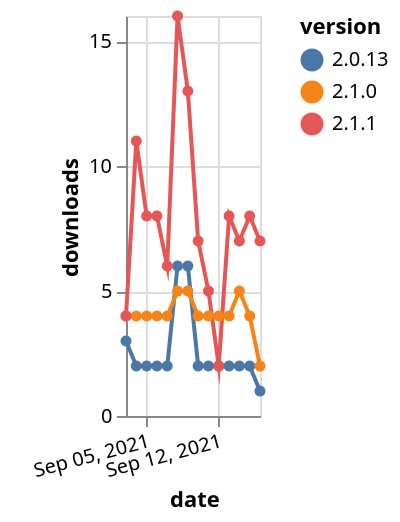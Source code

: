 {"$schema": "https://vega.github.io/schema/vega-lite/v5.json", "description": "A simple bar chart with embedded data.", "data": {"values": [{"date": "2021-09-03", "total": 2750, "delta": 3, "version": "2.0.13"}, {"date": "2021-09-04", "total": 2752, "delta": 2, "version": "2.0.13"}, {"date": "2021-09-05", "total": 2754, "delta": 2, "version": "2.0.13"}, {"date": "2021-09-06", "total": 2756, "delta": 2, "version": "2.0.13"}, {"date": "2021-09-07", "total": 2758, "delta": 2, "version": "2.0.13"}, {"date": "2021-09-08", "total": 2764, "delta": 6, "version": "2.0.13"}, {"date": "2021-09-09", "total": 2770, "delta": 6, "version": "2.0.13"}, {"date": "2021-09-10", "total": 2772, "delta": 2, "version": "2.0.13"}, {"date": "2021-09-11", "total": 2774, "delta": 2, "version": "2.0.13"}, {"date": "2021-09-12", "total": 2776, "delta": 2, "version": "2.0.13"}, {"date": "2021-09-13", "total": 2778, "delta": 2, "version": "2.0.13"}, {"date": "2021-09-14", "total": 2780, "delta": 2, "version": "2.0.13"}, {"date": "2021-09-15", "total": 2782, "delta": 2, "version": "2.0.13"}, {"date": "2021-09-16", "total": 2783, "delta": 1, "version": "2.0.13"}, {"date": "2021-09-03", "total": 7350, "delta": 4, "version": "2.1.0"}, {"date": "2021-09-04", "total": 7354, "delta": 4, "version": "2.1.0"}, {"date": "2021-09-05", "total": 7358, "delta": 4, "version": "2.1.0"}, {"date": "2021-09-06", "total": 7362, "delta": 4, "version": "2.1.0"}, {"date": "2021-09-07", "total": 7366, "delta": 4, "version": "2.1.0"}, {"date": "2021-09-08", "total": 7371, "delta": 5, "version": "2.1.0"}, {"date": "2021-09-09", "total": 7376, "delta": 5, "version": "2.1.0"}, {"date": "2021-09-10", "total": 7380, "delta": 4, "version": "2.1.0"}, {"date": "2021-09-11", "total": 7384, "delta": 4, "version": "2.1.0"}, {"date": "2021-09-12", "total": 7388, "delta": 4, "version": "2.1.0"}, {"date": "2021-09-13", "total": 7392, "delta": 4, "version": "2.1.0"}, {"date": "2021-09-14", "total": 7397, "delta": 5, "version": "2.1.0"}, {"date": "2021-09-15", "total": 7401, "delta": 4, "version": "2.1.0"}, {"date": "2021-09-16", "total": 7403, "delta": 2, "version": "2.1.0"}, {"date": "2021-09-03", "total": 33292, "delta": 4, "version": "2.1.1"}, {"date": "2021-09-04", "total": 33303, "delta": 11, "version": "2.1.1"}, {"date": "2021-09-05", "total": 33311, "delta": 8, "version": "2.1.1"}, {"date": "2021-09-06", "total": 33319, "delta": 8, "version": "2.1.1"}, {"date": "2021-09-07", "total": 33325, "delta": 6, "version": "2.1.1"}, {"date": "2021-09-08", "total": 33341, "delta": 16, "version": "2.1.1"}, {"date": "2021-09-09", "total": 33354, "delta": 13, "version": "2.1.1"}, {"date": "2021-09-10", "total": 33361, "delta": 7, "version": "2.1.1"}, {"date": "2021-09-11", "total": 33366, "delta": 5, "version": "2.1.1"}, {"date": "2021-09-12", "total": 33368, "delta": 2, "version": "2.1.1"}, {"date": "2021-09-13", "total": 33376, "delta": 8, "version": "2.1.1"}, {"date": "2021-09-14", "total": 33383, "delta": 7, "version": "2.1.1"}, {"date": "2021-09-15", "total": 33391, "delta": 8, "version": "2.1.1"}, {"date": "2021-09-16", "total": 33398, "delta": 7, "version": "2.1.1"}]}, "width": "container", "mark": {"type": "line", "point": {"filled": true}}, "encoding": {"x": {"field": "date", "type": "temporal", "timeUnit": "yearmonthdate", "title": "date", "axis": {"labelAngle": -15}}, "y": {"field": "delta", "type": "quantitative", "title": "downloads"}, "color": {"field": "version", "type": "nominal"}, "tooltip": {"field": "delta"}}}